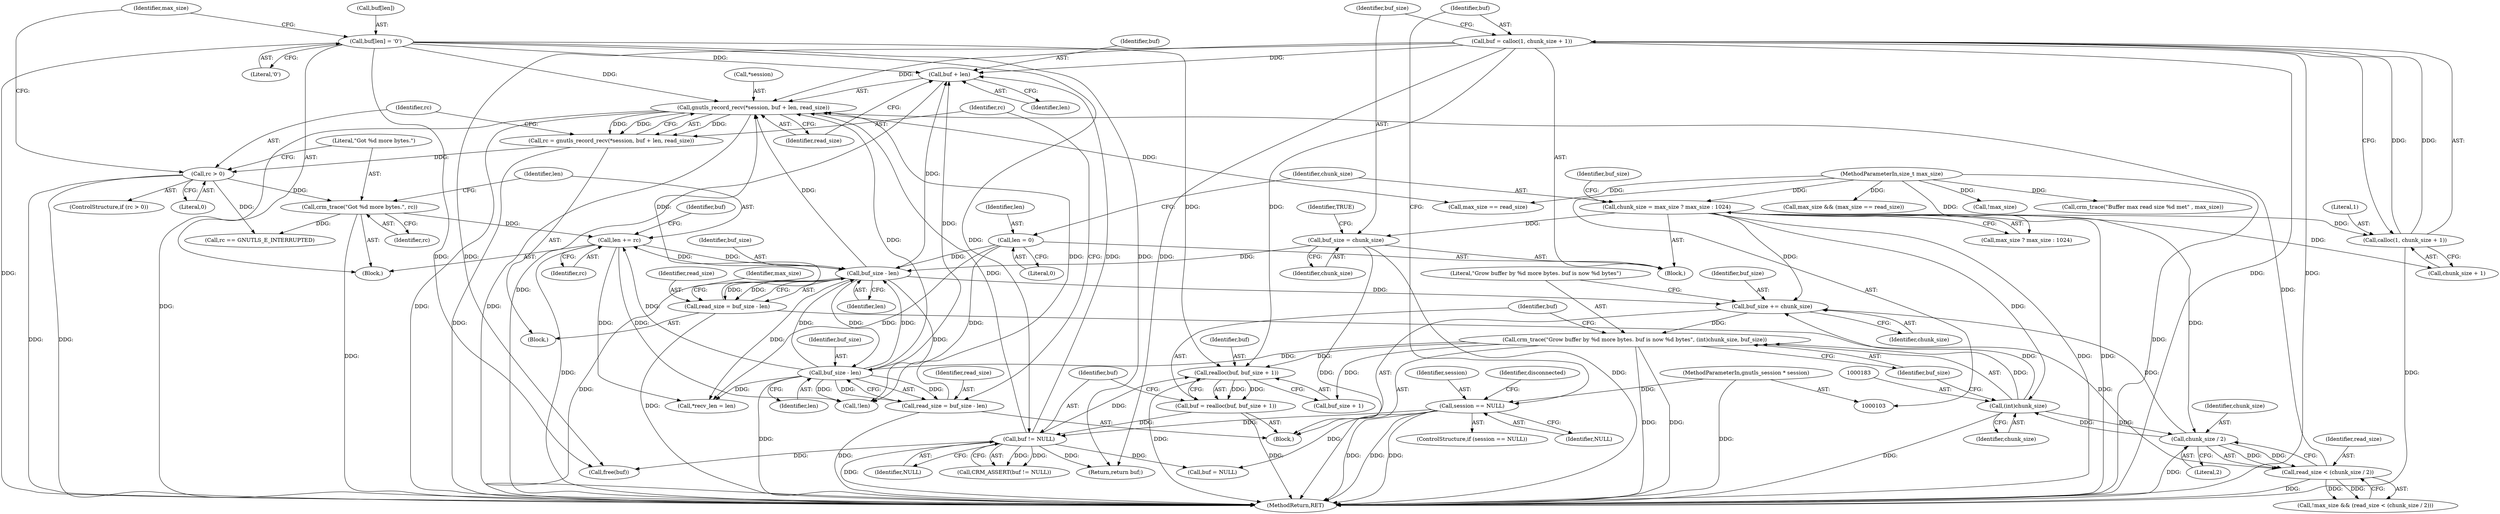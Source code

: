 digraph "0_pacemaker_564f7cc2a51dcd2f28ab12a13394f31be5aa3c93_13@pointer" {
"1000207" [label="(Call,buf + len)"];
"1000222" [label="(Call,buf[len] = '\0')"];
"1000194" [label="(Call,buf != NULL)"];
"1000186" [label="(Call,buf = realloc(buf, buf_size + 1))"];
"1000188" [label="(Call,realloc(buf, buf_size + 1))"];
"1000149" [label="(Call,buf = calloc(1, chunk_size + 1))"];
"1000151" [label="(Call,calloc(1, chunk_size + 1))"];
"1000122" [label="(Call,chunk_size = max_size ? max_size : 1024)"];
"1000105" [label="(MethodParameterIn,size_t max_size)"];
"1000180" [label="(Call,crm_trace(\"Grow buffer by %d more bytes. buf is now %d bytes\", (int)chunk_size, buf_size))"];
"1000182" [label="(Call,(int)chunk_size)"];
"1000173" [label="(Call,chunk_size / 2)"];
"1000177" [label="(Call,buf_size += chunk_size)"];
"1000164" [label="(Call,buf_size - len)"];
"1000199" [label="(Call,buf_size - len)"];
"1000156" [label="(Call,buf_size = chunk_size)"];
"1000219" [label="(Call,len += rc)"];
"1000216" [label="(Call,crm_trace(\"Got %d more bytes.\", rc))"];
"1000212" [label="(Call,rc > 0)"];
"1000202" [label="(Call,rc = gnutls_record_recv(*session, buf + len, read_size))"];
"1000204" [label="(Call,gnutls_record_recv(*session, buf + len, read_size))"];
"1000171" [label="(Call,read_size < (chunk_size / 2))"];
"1000162" [label="(Call,read_size = buf_size - len)"];
"1000197" [label="(Call,read_size = buf_size - len)"];
"1000118" [label="(Call,len = 0)"];
"1000137" [label="(Call,session == NULL)"];
"1000104" [label="(MethodParameterIn,gnutls_session * session)"];
"1000166" [label="(Identifier,len)"];
"1000219" [label="(Call,len += rc)"];
"1000221" [label="(Identifier,rc)"];
"1000203" [label="(Identifier,rc)"];
"1000162" [label="(Call,read_size = buf_size - len)"];
"1000130" [label="(Identifier,buf_size)"];
"1000168" [label="(Call,!max_size && (read_size < (chunk_size / 2)))"];
"1000218" [label="(Identifier,rc)"];
"1000214" [label="(Literal,0)"];
"1000217" [label="(Literal,\"Got %d more bytes.\")"];
"1000189" [label="(Identifier,buf)"];
"1000194" [label="(Call,buf != NULL)"];
"1000169" [label="(Call,!max_size)"];
"1000170" [label="(Identifier,max_size)"];
"1000118" [label="(Call,len = 0)"];
"1000209" [label="(Identifier,len)"];
"1000195" [label="(Identifier,buf)"];
"1000165" [label="(Identifier,buf_size)"];
"1000178" [label="(Identifier,buf_size)"];
"1000164" [label="(Call,buf_size - len)"];
"1000180" [label="(Call,crm_trace(\"Grow buffer by %d more bytes. buf is now %d bytes\", (int)chunk_size, buf_size))"];
"1000104" [label="(MethodParameterIn,gnutls_session * session)"];
"1000234" [label="(Call,crm_trace(\"Buffer max read size %d met\" , max_size))"];
"1000226" [label="(Literal,'\0')"];
"1000123" [label="(Identifier,chunk_size)"];
"1000197" [label="(Call,read_size = buf_size - len)"];
"1000187" [label="(Identifier,buf)"];
"1000177" [label="(Call,buf_size += chunk_size)"];
"1000212" [label="(Call,rc > 0)"];
"1000287" [label="(Call,*recv_len = len)"];
"1000208" [label="(Identifier,buf)"];
"1000124" [label="(Call,max_size ? max_size : 1024)"];
"1000161" [label="(Block,)"];
"1000220" [label="(Identifier,len)"];
"1000171" [label="(Call,read_size < (chunk_size / 2))"];
"1000172" [label="(Identifier,read_size)"];
"1000158" [label="(Identifier,chunk_size)"];
"1000207" [label="(Call,buf + len)"];
"1000182" [label="(Call,(int)chunk_size)"];
"1000200" [label="(Identifier,buf_size)"];
"1000184" [label="(Identifier,chunk_size)"];
"1000205" [label="(Call,*session)"];
"1000136" [label="(ControlStructure,if (session == NULL))"];
"1000224" [label="(Identifier,buf)"];
"1000120" [label="(Literal,0)"];
"1000292" [label="(Call,!len)"];
"1000295" [label="(Call,free(buf))"];
"1000157" [label="(Identifier,buf_size)"];
"1000186" [label="(Call,buf = realloc(buf, buf_size + 1))"];
"1000302" [label="(MethodReturn,RET)"];
"1000297" [label="(Call,buf = NULL)"];
"1000156" [label="(Call,buf_size = chunk_size)"];
"1000300" [label="(Return,return buf;)"];
"1000149" [label="(Call,buf = calloc(1, chunk_size + 1))"];
"1000210" [label="(Identifier,read_size)"];
"1000239" [label="(Call,rc == GNUTLS_E_INTERRUPTED)"];
"1000142" [label="(Identifier,disconnected)"];
"1000137" [label="(Call,session == NULL)"];
"1000181" [label="(Literal,\"Grow buffer by %d more bytes. buf is now %d bytes\")"];
"1000190" [label="(Call,buf_size + 1)"];
"1000153" [label="(Call,chunk_size + 1)"];
"1000150" [label="(Identifier,buf)"];
"1000151" [label="(Call,calloc(1, chunk_size + 1))"];
"1000108" [label="(Block,)"];
"1000228" [label="(Call,max_size && (max_size == read_size))"];
"1000179" [label="(Identifier,chunk_size)"];
"1000201" [label="(Identifier,len)"];
"1000160" [label="(Identifier,TRUE)"];
"1000196" [label="(Identifier,NULL)"];
"1000199" [label="(Call,buf_size - len)"];
"1000119" [label="(Identifier,len)"];
"1000176" [label="(Block,)"];
"1000204" [label="(Call,gnutls_record_recv(*session, buf + len, read_size))"];
"1000174" [label="(Identifier,chunk_size)"];
"1000223" [label="(Call,buf[len])"];
"1000215" [label="(Block,)"];
"1000185" [label="(Identifier,buf_size)"];
"1000193" [label="(Call,CRM_ASSERT(buf != NULL))"];
"1000188" [label="(Call,realloc(buf, buf_size + 1))"];
"1000222" [label="(Call,buf[len] = '\0')"];
"1000211" [label="(ControlStructure,if (rc > 0))"];
"1000175" [label="(Literal,2)"];
"1000122" [label="(Call,chunk_size = max_size ? max_size : 1024)"];
"1000202" [label="(Call,rc = gnutls_record_recv(*session, buf + len, read_size))"];
"1000163" [label="(Identifier,read_size)"];
"1000105" [label="(MethodParameterIn,size_t max_size)"];
"1000173" [label="(Call,chunk_size / 2)"];
"1000230" [label="(Call,max_size == read_size)"];
"1000229" [label="(Identifier,max_size)"];
"1000213" [label="(Identifier,rc)"];
"1000216" [label="(Call,crm_trace(\"Got %d more bytes.\", rc))"];
"1000139" [label="(Identifier,NULL)"];
"1000152" [label="(Literal,1)"];
"1000198" [label="(Identifier,read_size)"];
"1000138" [label="(Identifier,session)"];
"1000207" -> "1000204"  [label="AST: "];
"1000207" -> "1000209"  [label="CFG: "];
"1000208" -> "1000207"  [label="AST: "];
"1000209" -> "1000207"  [label="AST: "];
"1000210" -> "1000207"  [label="CFG: "];
"1000207" -> "1000302"  [label="DDG: "];
"1000222" -> "1000207"  [label="DDG: "];
"1000194" -> "1000207"  [label="DDG: "];
"1000149" -> "1000207"  [label="DDG: "];
"1000199" -> "1000207"  [label="DDG: "];
"1000164" -> "1000207"  [label="DDG: "];
"1000222" -> "1000215"  [label="AST: "];
"1000222" -> "1000226"  [label="CFG: "];
"1000223" -> "1000222"  [label="AST: "];
"1000226" -> "1000222"  [label="AST: "];
"1000229" -> "1000222"  [label="CFG: "];
"1000222" -> "1000302"  [label="DDG: "];
"1000222" -> "1000188"  [label="DDG: "];
"1000222" -> "1000194"  [label="DDG: "];
"1000222" -> "1000204"  [label="DDG: "];
"1000222" -> "1000295"  [label="DDG: "];
"1000222" -> "1000300"  [label="DDG: "];
"1000194" -> "1000193"  [label="AST: "];
"1000194" -> "1000196"  [label="CFG: "];
"1000195" -> "1000194"  [label="AST: "];
"1000196" -> "1000194"  [label="AST: "];
"1000193" -> "1000194"  [label="CFG: "];
"1000194" -> "1000302"  [label="DDG: "];
"1000194" -> "1000188"  [label="DDG: "];
"1000194" -> "1000193"  [label="DDG: "];
"1000194" -> "1000193"  [label="DDG: "];
"1000186" -> "1000194"  [label="DDG: "];
"1000137" -> "1000194"  [label="DDG: "];
"1000194" -> "1000204"  [label="DDG: "];
"1000194" -> "1000295"  [label="DDG: "];
"1000194" -> "1000297"  [label="DDG: "];
"1000194" -> "1000300"  [label="DDG: "];
"1000186" -> "1000176"  [label="AST: "];
"1000186" -> "1000188"  [label="CFG: "];
"1000187" -> "1000186"  [label="AST: "];
"1000188" -> "1000186"  [label="AST: "];
"1000195" -> "1000186"  [label="CFG: "];
"1000186" -> "1000302"  [label="DDG: "];
"1000188" -> "1000186"  [label="DDG: "];
"1000188" -> "1000186"  [label="DDG: "];
"1000188" -> "1000190"  [label="CFG: "];
"1000189" -> "1000188"  [label="AST: "];
"1000190" -> "1000188"  [label="AST: "];
"1000188" -> "1000302"  [label="DDG: "];
"1000149" -> "1000188"  [label="DDG: "];
"1000180" -> "1000188"  [label="DDG: "];
"1000149" -> "1000108"  [label="AST: "];
"1000149" -> "1000151"  [label="CFG: "];
"1000150" -> "1000149"  [label="AST: "];
"1000151" -> "1000149"  [label="AST: "];
"1000157" -> "1000149"  [label="CFG: "];
"1000149" -> "1000302"  [label="DDG: "];
"1000149" -> "1000302"  [label="DDG: "];
"1000151" -> "1000149"  [label="DDG: "];
"1000151" -> "1000149"  [label="DDG: "];
"1000149" -> "1000204"  [label="DDG: "];
"1000149" -> "1000295"  [label="DDG: "];
"1000149" -> "1000300"  [label="DDG: "];
"1000151" -> "1000153"  [label="CFG: "];
"1000152" -> "1000151"  [label="AST: "];
"1000153" -> "1000151"  [label="AST: "];
"1000151" -> "1000302"  [label="DDG: "];
"1000122" -> "1000151"  [label="DDG: "];
"1000122" -> "1000108"  [label="AST: "];
"1000122" -> "1000124"  [label="CFG: "];
"1000123" -> "1000122"  [label="AST: "];
"1000124" -> "1000122"  [label="AST: "];
"1000130" -> "1000122"  [label="CFG: "];
"1000122" -> "1000302"  [label="DDG: "];
"1000122" -> "1000302"  [label="DDG: "];
"1000105" -> "1000122"  [label="DDG: "];
"1000122" -> "1000153"  [label="DDG: "];
"1000122" -> "1000156"  [label="DDG: "];
"1000122" -> "1000173"  [label="DDG: "];
"1000122" -> "1000177"  [label="DDG: "];
"1000122" -> "1000182"  [label="DDG: "];
"1000105" -> "1000103"  [label="AST: "];
"1000105" -> "1000302"  [label="DDG: "];
"1000105" -> "1000124"  [label="DDG: "];
"1000105" -> "1000169"  [label="DDG: "];
"1000105" -> "1000228"  [label="DDG: "];
"1000105" -> "1000230"  [label="DDG: "];
"1000105" -> "1000234"  [label="DDG: "];
"1000180" -> "1000176"  [label="AST: "];
"1000180" -> "1000185"  [label="CFG: "];
"1000181" -> "1000180"  [label="AST: "];
"1000182" -> "1000180"  [label="AST: "];
"1000185" -> "1000180"  [label="AST: "];
"1000187" -> "1000180"  [label="CFG: "];
"1000180" -> "1000302"  [label="DDG: "];
"1000180" -> "1000302"  [label="DDG: "];
"1000182" -> "1000180"  [label="DDG: "];
"1000177" -> "1000180"  [label="DDG: "];
"1000180" -> "1000190"  [label="DDG: "];
"1000180" -> "1000199"  [label="DDG: "];
"1000182" -> "1000184"  [label="CFG: "];
"1000183" -> "1000182"  [label="AST: "];
"1000184" -> "1000182"  [label="AST: "];
"1000185" -> "1000182"  [label="CFG: "];
"1000182" -> "1000302"  [label="DDG: "];
"1000182" -> "1000173"  [label="DDG: "];
"1000182" -> "1000177"  [label="DDG: "];
"1000173" -> "1000182"  [label="DDG: "];
"1000173" -> "1000171"  [label="AST: "];
"1000173" -> "1000175"  [label="CFG: "];
"1000174" -> "1000173"  [label="AST: "];
"1000175" -> "1000173"  [label="AST: "];
"1000171" -> "1000173"  [label="CFG: "];
"1000173" -> "1000302"  [label="DDG: "];
"1000173" -> "1000171"  [label="DDG: "];
"1000173" -> "1000171"  [label="DDG: "];
"1000173" -> "1000177"  [label="DDG: "];
"1000177" -> "1000176"  [label="AST: "];
"1000177" -> "1000179"  [label="CFG: "];
"1000178" -> "1000177"  [label="AST: "];
"1000179" -> "1000177"  [label="AST: "];
"1000181" -> "1000177"  [label="CFG: "];
"1000164" -> "1000177"  [label="DDG: "];
"1000164" -> "1000162"  [label="AST: "];
"1000164" -> "1000166"  [label="CFG: "];
"1000165" -> "1000164"  [label="AST: "];
"1000166" -> "1000164"  [label="AST: "];
"1000162" -> "1000164"  [label="CFG: "];
"1000164" -> "1000302"  [label="DDG: "];
"1000164" -> "1000162"  [label="DDG: "];
"1000164" -> "1000162"  [label="DDG: "];
"1000199" -> "1000164"  [label="DDG: "];
"1000199" -> "1000164"  [label="DDG: "];
"1000156" -> "1000164"  [label="DDG: "];
"1000219" -> "1000164"  [label="DDG: "];
"1000118" -> "1000164"  [label="DDG: "];
"1000164" -> "1000199"  [label="DDG: "];
"1000164" -> "1000204"  [label="DDG: "];
"1000164" -> "1000219"  [label="DDG: "];
"1000164" -> "1000287"  [label="DDG: "];
"1000164" -> "1000292"  [label="DDG: "];
"1000199" -> "1000197"  [label="AST: "];
"1000199" -> "1000201"  [label="CFG: "];
"1000200" -> "1000199"  [label="AST: "];
"1000201" -> "1000199"  [label="AST: "];
"1000197" -> "1000199"  [label="CFG: "];
"1000199" -> "1000302"  [label="DDG: "];
"1000199" -> "1000197"  [label="DDG: "];
"1000199" -> "1000197"  [label="DDG: "];
"1000199" -> "1000204"  [label="DDG: "];
"1000199" -> "1000219"  [label="DDG: "];
"1000199" -> "1000287"  [label="DDG: "];
"1000199" -> "1000292"  [label="DDG: "];
"1000156" -> "1000108"  [label="AST: "];
"1000156" -> "1000158"  [label="CFG: "];
"1000157" -> "1000156"  [label="AST: "];
"1000158" -> "1000156"  [label="AST: "];
"1000160" -> "1000156"  [label="CFG: "];
"1000156" -> "1000302"  [label="DDG: "];
"1000156" -> "1000302"  [label="DDG: "];
"1000219" -> "1000215"  [label="AST: "];
"1000219" -> "1000221"  [label="CFG: "];
"1000220" -> "1000219"  [label="AST: "];
"1000221" -> "1000219"  [label="AST: "];
"1000224" -> "1000219"  [label="CFG: "];
"1000219" -> "1000302"  [label="DDG: "];
"1000216" -> "1000219"  [label="DDG: "];
"1000219" -> "1000287"  [label="DDG: "];
"1000219" -> "1000292"  [label="DDG: "];
"1000216" -> "1000215"  [label="AST: "];
"1000216" -> "1000218"  [label="CFG: "];
"1000217" -> "1000216"  [label="AST: "];
"1000218" -> "1000216"  [label="AST: "];
"1000220" -> "1000216"  [label="CFG: "];
"1000216" -> "1000302"  [label="DDG: "];
"1000212" -> "1000216"  [label="DDG: "];
"1000216" -> "1000239"  [label="DDG: "];
"1000212" -> "1000211"  [label="AST: "];
"1000212" -> "1000214"  [label="CFG: "];
"1000213" -> "1000212"  [label="AST: "];
"1000214" -> "1000212"  [label="AST: "];
"1000217" -> "1000212"  [label="CFG: "];
"1000229" -> "1000212"  [label="CFG: "];
"1000212" -> "1000302"  [label="DDG: "];
"1000212" -> "1000302"  [label="DDG: "];
"1000202" -> "1000212"  [label="DDG: "];
"1000212" -> "1000239"  [label="DDG: "];
"1000202" -> "1000161"  [label="AST: "];
"1000202" -> "1000204"  [label="CFG: "];
"1000203" -> "1000202"  [label="AST: "];
"1000204" -> "1000202"  [label="AST: "];
"1000213" -> "1000202"  [label="CFG: "];
"1000202" -> "1000302"  [label="DDG: "];
"1000204" -> "1000202"  [label="DDG: "];
"1000204" -> "1000202"  [label="DDG: "];
"1000204" -> "1000202"  [label="DDG: "];
"1000204" -> "1000210"  [label="CFG: "];
"1000205" -> "1000204"  [label="AST: "];
"1000210" -> "1000204"  [label="AST: "];
"1000204" -> "1000302"  [label="DDG: "];
"1000204" -> "1000302"  [label="DDG: "];
"1000204" -> "1000302"  [label="DDG: "];
"1000171" -> "1000204"  [label="DDG: "];
"1000162" -> "1000204"  [label="DDG: "];
"1000197" -> "1000204"  [label="DDG: "];
"1000204" -> "1000230"  [label="DDG: "];
"1000171" -> "1000168"  [label="AST: "];
"1000172" -> "1000171"  [label="AST: "];
"1000168" -> "1000171"  [label="CFG: "];
"1000171" -> "1000302"  [label="DDG: "];
"1000171" -> "1000168"  [label="DDG: "];
"1000171" -> "1000168"  [label="DDG: "];
"1000162" -> "1000171"  [label="DDG: "];
"1000162" -> "1000161"  [label="AST: "];
"1000163" -> "1000162"  [label="AST: "];
"1000170" -> "1000162"  [label="CFG: "];
"1000162" -> "1000302"  [label="DDG: "];
"1000197" -> "1000176"  [label="AST: "];
"1000198" -> "1000197"  [label="AST: "];
"1000203" -> "1000197"  [label="CFG: "];
"1000197" -> "1000302"  [label="DDG: "];
"1000118" -> "1000108"  [label="AST: "];
"1000118" -> "1000120"  [label="CFG: "];
"1000119" -> "1000118"  [label="AST: "];
"1000120" -> "1000118"  [label="AST: "];
"1000123" -> "1000118"  [label="CFG: "];
"1000118" -> "1000287"  [label="DDG: "];
"1000118" -> "1000292"  [label="DDG: "];
"1000137" -> "1000136"  [label="AST: "];
"1000137" -> "1000139"  [label="CFG: "];
"1000138" -> "1000137"  [label="AST: "];
"1000139" -> "1000137"  [label="AST: "];
"1000142" -> "1000137"  [label="CFG: "];
"1000150" -> "1000137"  [label="CFG: "];
"1000137" -> "1000302"  [label="DDG: "];
"1000137" -> "1000302"  [label="DDG: "];
"1000137" -> "1000302"  [label="DDG: "];
"1000104" -> "1000137"  [label="DDG: "];
"1000137" -> "1000297"  [label="DDG: "];
"1000104" -> "1000103"  [label="AST: "];
"1000104" -> "1000302"  [label="DDG: "];
}
